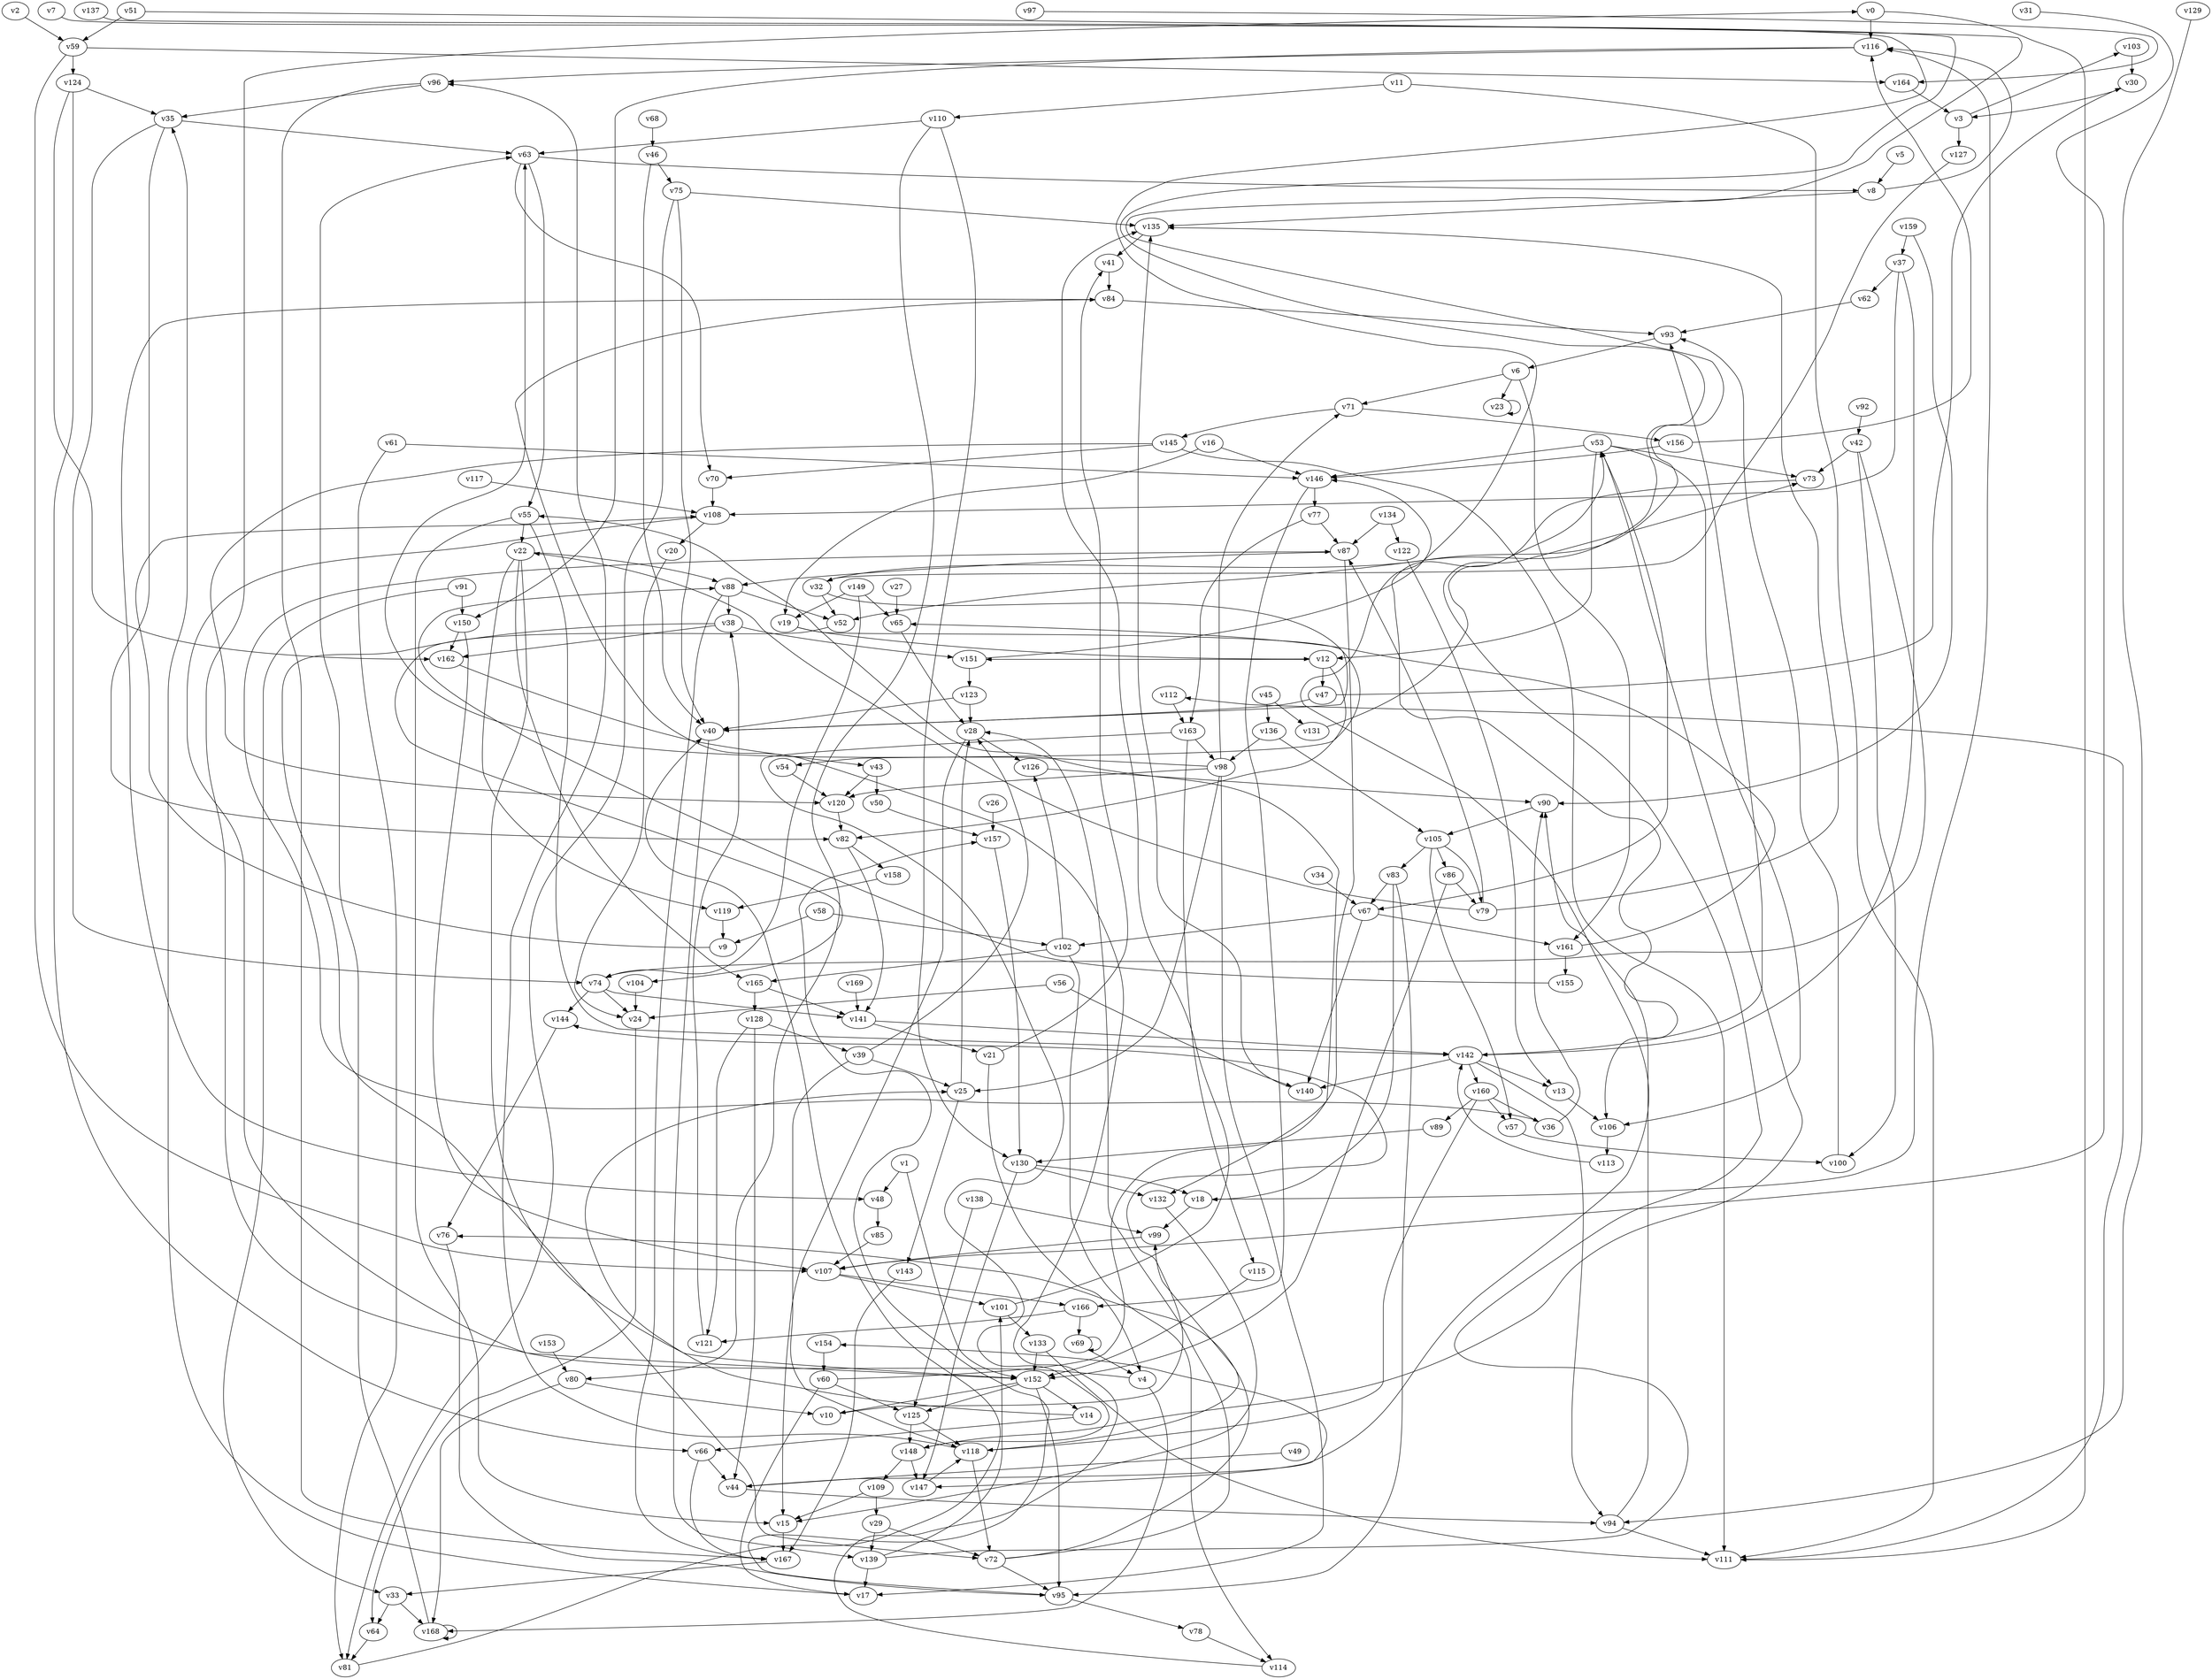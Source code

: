 // Benchmark game 241 - 170 vertices
// time_bound: 63
// targets: v12
digraph G {
    v0 [name="v0", player=1];
    v1 [name="v1", player=0];
    v2 [name="v2", player=0];
    v3 [name="v3", player=1];
    v4 [name="v4", player=1];
    v5 [name="v5", player=1];
    v6 [name="v6", player=0];
    v7 [name="v7", player=0];
    v8 [name="v8", player=1];
    v9 [name="v9", player=0];
    v10 [name="v10", player=0];
    v11 [name="v11", player=1];
    v12 [name="v12", player=0, target=1];
    v13 [name="v13", player=0];
    v14 [name="v14", player=1];
    v15 [name="v15", player=0];
    v16 [name="v16", player=1];
    v17 [name="v17", player=1];
    v18 [name="v18", player=0];
    v19 [name="v19", player=1];
    v20 [name="v20", player=1];
    v21 [name="v21", player=1];
    v22 [name="v22", player=1];
    v23 [name="v23", player=0];
    v24 [name="v24", player=0];
    v25 [name="v25", player=1];
    v26 [name="v26", player=1];
    v27 [name="v27", player=0];
    v28 [name="v28", player=1];
    v29 [name="v29", player=1];
    v30 [name="v30", player=0];
    v31 [name="v31", player=0];
    v32 [name="v32", player=0];
    v33 [name="v33", player=1];
    v34 [name="v34", player=0];
    v35 [name="v35", player=1];
    v36 [name="v36", player=1];
    v37 [name="v37", player=0];
    v38 [name="v38", player=0];
    v39 [name="v39", player=1];
    v40 [name="v40", player=1];
    v41 [name="v41", player=0];
    v42 [name="v42", player=0];
    v43 [name="v43", player=0];
    v44 [name="v44", player=1];
    v45 [name="v45", player=0];
    v46 [name="v46", player=1];
    v47 [name="v47", player=1];
    v48 [name="v48", player=1];
    v49 [name="v49", player=0];
    v50 [name="v50", player=0];
    v51 [name="v51", player=1];
    v52 [name="v52", player=0];
    v53 [name="v53", player=0];
    v54 [name="v54", player=1];
    v55 [name="v55", player=0];
    v56 [name="v56", player=0];
    v57 [name="v57", player=0];
    v58 [name="v58", player=0];
    v59 [name="v59", player=0];
    v60 [name="v60", player=0];
    v61 [name="v61", player=1];
    v62 [name="v62", player=0];
    v63 [name="v63", player=1];
    v64 [name="v64", player=0];
    v65 [name="v65", player=1];
    v66 [name="v66", player=0];
    v67 [name="v67", player=1];
    v68 [name="v68", player=0];
    v69 [name="v69", player=0];
    v70 [name="v70", player=1];
    v71 [name="v71", player=1];
    v72 [name="v72", player=0];
    v73 [name="v73", player=1];
    v74 [name="v74", player=1];
    v75 [name="v75", player=0];
    v76 [name="v76", player=0];
    v77 [name="v77", player=1];
    v78 [name="v78", player=1];
    v79 [name="v79", player=1];
    v80 [name="v80", player=0];
    v81 [name="v81", player=0];
    v82 [name="v82", player=1];
    v83 [name="v83", player=0];
    v84 [name="v84", player=1];
    v85 [name="v85", player=1];
    v86 [name="v86", player=1];
    v87 [name="v87", player=0];
    v88 [name="v88", player=0];
    v89 [name="v89", player=0];
    v90 [name="v90", player=0];
    v91 [name="v91", player=1];
    v92 [name="v92", player=0];
    v93 [name="v93", player=1];
    v94 [name="v94", player=1];
    v95 [name="v95", player=0];
    v96 [name="v96", player=1];
    v97 [name="v97", player=0];
    v98 [name="v98", player=1];
    v99 [name="v99", player=1];
    v100 [name="v100", player=1];
    v101 [name="v101", player=0];
    v102 [name="v102", player=1];
    v103 [name="v103", player=1];
    v104 [name="v104", player=1];
    v105 [name="v105", player=1];
    v106 [name="v106", player=1];
    v107 [name="v107", player=0];
    v108 [name="v108", player=0];
    v109 [name="v109", player=0];
    v110 [name="v110", player=0];
    v111 [name="v111", player=0];
    v112 [name="v112", player=0];
    v113 [name="v113", player=0];
    v114 [name="v114", player=1];
    v115 [name="v115", player=1];
    v116 [name="v116", player=0];
    v117 [name="v117", player=1];
    v118 [name="v118", player=1];
    v119 [name="v119", player=1];
    v120 [name="v120", player=0];
    v121 [name="v121", player=0];
    v122 [name="v122", player=0];
    v123 [name="v123", player=1];
    v124 [name="v124", player=1];
    v125 [name="v125", player=1];
    v126 [name="v126", player=1];
    v127 [name="v127", player=0];
    v128 [name="v128", player=0];
    v129 [name="v129", player=1];
    v130 [name="v130", player=0];
    v131 [name="v131", player=1];
    v132 [name="v132", player=1];
    v133 [name="v133", player=1];
    v134 [name="v134", player=1];
    v135 [name="v135", player=1];
    v136 [name="v136", player=1];
    v137 [name="v137", player=1];
    v138 [name="v138", player=0];
    v139 [name="v139", player=1];
    v140 [name="v140", player=0];
    v141 [name="v141", player=1];
    v142 [name="v142", player=1];
    v143 [name="v143", player=0];
    v144 [name="v144", player=1];
    v145 [name="v145", player=1];
    v146 [name="v146", player=1];
    v147 [name="v147", player=0];
    v148 [name="v148", player=0];
    v149 [name="v149", player=1];
    v150 [name="v150", player=0];
    v151 [name="v151", player=1];
    v152 [name="v152", player=0];
    v153 [name="v153", player=0];
    v154 [name="v154", player=1];
    v155 [name="v155", player=1];
    v156 [name="v156", player=0];
    v157 [name="v157", player=1];
    v158 [name="v158", player=0];
    v159 [name="v159", player=1];
    v160 [name="v160", player=0];
    v161 [name="v161", player=1];
    v162 [name="v162", player=1];
    v163 [name="v163", player=0];
    v164 [name="v164", player=0];
    v165 [name="v165", player=1];
    v166 [name="v166", player=0];
    v167 [name="v167", player=1];
    v168 [name="v168", player=0];
    v169 [name="v169", player=0];

    v0 -> v116;
    v1 -> v152;
    v2 -> v59;
    v3 -> v103 [constraint="t mod 4 == 1"];
    v4 -> v0;
    v5 -> v8;
    v6 -> v23;
    v7 -> v147 [constraint="t < 14"];
    v8 -> v135;
    v9 -> v108 [constraint="t mod 5 == 0"];
    v10 -> v144 [constraint="t < 6"];
    v11 -> v110;
    v12 -> v151 [constraint="t < 14"];
    v13 -> v106;
    v14 -> v25 [constraint="t < 5"];
    v15 -> v167;
    v16 -> v146;
    v17 -> v35;
    v18 -> v116;
    v19 -> v54 [constraint="t >= 1"];
    v20 -> v24;
    v21 -> v4;
    v22 -> v165;
    v23 -> v23;
    v24 -> v64;
    v25 -> v143;
    v26 -> v157;
    v27 -> v65;
    v28 -> v126;
    v29 -> v139;
    v30 -> v3;
    v31 -> v107 [constraint="t >= 2"];
    v32 -> v40 [constraint="t mod 4 == 2"];
    v33 -> v168;
    v34 -> v67;
    v35 -> v82;
    v36 -> v87 [constraint="t < 9"];
    v37 -> v142;
    v38 -> v72 [constraint="t >= 4"];
    v39 -> v25;
    v40 -> v139;
    v41 -> v84;
    v42 -> v74 [constraint="t mod 2 == 1"];
    v43 -> v50;
    v44 -> v154 [constraint="t mod 2 == 0"];
    v45 -> v136;
    v46 -> v40;
    v47 -> v30 [constraint="t mod 3 == 2"];
    v48 -> v85;
    v49 -> v44;
    v50 -> v157;
    v51 -> v32 [constraint="t >= 5"];
    v52 -> v104 [constraint="t >= 1"];
    v53 -> v12;
    v54 -> v120;
    v55 -> v22;
    v56 -> v140;
    v57 -> v100;
    v58 -> v9;
    v59 -> v164;
    v60 -> v55 [constraint="t mod 4 == 2"];
    v61 -> v146;
    v62 -> v93;
    v63 -> v8;
    v64 -> v81;
    v65 -> v28;
    v66 -> v167 [constraint="t < 11"];
    v67 -> v102;
    v68 -> v46;
    v69 -> v69;
    v70 -> v108;
    v71 -> v156;
    v72 -> v76 [constraint="t >= 2"];
    v73 -> v106 [constraint="t < 8"];
    v74 -> v144;
    v75 -> v135;
    v76 -> v95;
    v77 -> v87;
    v78 -> v114;
    v79 -> v22 [constraint="t >= 2"];
    v80 -> v10;
    v81 -> v40 [constraint="t >= 1"];
    v82 -> v158;
    v83 -> v95;
    v84 -> v48 [constraint="t mod 2 == 0"];
    v85 -> v107;
    v86 -> v152;
    v87 -> v132;
    v88 -> v38;
    v89 -> v130;
    v90 -> v105;
    v91 -> v150;
    v92 -> v42;
    v93 -> v6;
    v94 -> v111;
    v95 -> v157 [constraint="t < 15"];
    v96 -> v35;
    v97 -> v164 [constraint="t mod 4 == 1"];
    v98 -> v120;
    v99 -> v107;
    v100 -> v93;
    v101 -> v133;
    v102 -> v114;
    v103 -> v30;
    v104 -> v24;
    v105 -> v86;
    v106 -> v113;
    v107 -> v101;
    v108 -> v152 [constraint="t mod 5 == 1"];
    v109 -> v29;
    v110 -> v130;
    v111 -> v112 [constraint="t >= 1"];
    v112 -> v163;
    v113 -> v142;
    v114 -> v84 [constraint="t < 11"];
    v115 -> v152;
    v116 -> v96;
    v117 -> v108;
    v118 -> v99;
    v119 -> v9;
    v120 -> v82;
    v121 -> v38;
    v122 -> v13;
    v123 -> v28;
    v124 -> v66;
    v125 -> v118;
    v126 -> v90;
    v127 -> v32 [constraint="t mod 2 == 0"];
    v128 -> v44;
    v129 -> v94 [constraint="t mod 5 == 4"];
    v130 -> v132;
    v131 -> v53 [constraint="t >= 2"];
    v132 -> v15;
    v133 -> v152;
    v134 -> v122;
    v135 -> v41;
    v136 -> v98;
    v137 -> v52 [constraint="t mod 3 == 1"];
    v138 -> v125;
    v139 -> v73 [constraint="t < 7"];
    v140 -> v135;
    v141 -> v21;
    v142 -> v93;
    v143 -> v167;
    v144 -> v76;
    v145 -> v120 [constraint="t >= 5"];
    v146 -> v77;
    v147 -> v118 [constraint="t >= 2"];
    v148 -> v53 [constraint="t < 15"];
    v149 -> v19;
    v150 -> v162;
    v151 -> v146;
    v152 -> v125;
    v153 -> v80;
    v154 -> v60;
    v155 -> v88 [constraint="t mod 3 == 0"];
    v156 -> v116;
    v157 -> v130;
    v158 -> v119;
    v159 -> v37;
    v160 -> v57;
    v161 -> v65 [constraint="t >= 5"];
    v162 -> v43 [constraint="t mod 2 == 1"];
    v163 -> v148 [constraint="t mod 4 == 2"];
    v164 -> v3;
    v165 -> v141;
    v166 -> v121;
    v167 -> v33;
    v168 -> v168;
    v169 -> v141;
    v36 -> v90;
    v33 -> v64;
    v35 -> v74;
    v160 -> v36;
    v38 -> v151;
    v145 -> v70;
    v32 -> v52;
    v125 -> v148;
    v14 -> v66;
    v138 -> v99;
    v142 -> v94;
    v46 -> v75;
    v74 -> v141;
    v80 -> v168;
    v163 -> v98;
    v47 -> v40;
    v159 -> v90;
    v149 -> v65;
    v55 -> v15;
    v53 -> v106;
    v16 -> v19;
    v35 -> v63;
    v25 -> v28;
    v67 -> v140;
    v3 -> v127;
    v72 -> v95;
    v130 -> v18;
    v83 -> v18;
    v105 -> v57;
    v59 -> v107;
    v110 -> v63;
    v123 -> v40;
    v150 -> v107;
    v136 -> v105;
    v21 -> v41;
    v160 -> v118;
    v152 -> v14;
    v124 -> v162;
    v28 -> v15;
    v108 -> v20;
    v118 -> v72;
    v146 -> v166;
    v79 -> v135;
    v29 -> v72;
    v163 -> v115;
    v134 -> v87;
    v56 -> v24;
    v71 -> v145;
    v88 -> v167;
    v88 -> v52;
    v118 -> v96;
    v133 -> v111;
    v142 -> v13;
    v124 -> v35;
    v79 -> v87;
    v44 -> v94;
    v69 -> v4;
    v84 -> v93;
    v8 -> v116;
    v55 -> v142;
    v67 -> v161;
    v149 -> v74;
    v60 -> v17;
    v61 -> v81;
    v110 -> v80;
    v87 -> v88;
    v0 -> v111;
    v102 -> v126;
    v22 -> v119;
    v43 -> v120;
    v37 -> v62;
    v101 -> v135;
    v53 -> v67;
    v53 -> v146;
    v22 -> v152;
    v151 -> v123;
    v45 -> v131;
    v116 -> v150;
    v142 -> v160;
    v59 -> v124;
    v128 -> v121;
    v6 -> v161;
    v82 -> v141;
    v42 -> v100;
    v161 -> v155;
    v152 -> v95;
    v139 -> v101;
    v86 -> v79;
    v128 -> v39;
    v98 -> v25;
    v6 -> v71;
    v156 -> v146;
    v1 -> v48;
    v98 -> v17;
    v12 -> v47;
    v18 -> v99;
    v98 -> v63;
    v105 -> v79;
    v96 -> v167;
    v11 -> v111;
    v51 -> v59;
    v60 -> v125;
    v152 -> v10;
    v165 -> v128;
    v139 -> v17;
    v63 -> v70;
    v94 -> v90;
    v77 -> v163;
    v42 -> v73;
    v166 -> v69;
    v4 -> v168;
    v102 -> v165;
    v91 -> v33;
    v142 -> v140;
    v160 -> v89;
    v98 -> v71;
    v75 -> v81;
    v105 -> v83;
    v39 -> v28;
    v148 -> v147;
    v53 -> v73;
    v168 -> v63;
    v74 -> v24;
    v22 -> v88;
    v66 -> v44;
    v107 -> v166;
    v141 -> v142;
    v95 -> v78;
    v72 -> v28;
    v145 -> v111;
    v109 -> v15;
    v12 -> v82;
    v148 -> v109;
    v63 -> v55;
    v39 -> v118;
    v83 -> v67;
    v58 -> v102;
    v38 -> v162;
    v75 -> v40;
    v19 -> v12;
    v37 -> v108;
    v130 -> v147;
}
